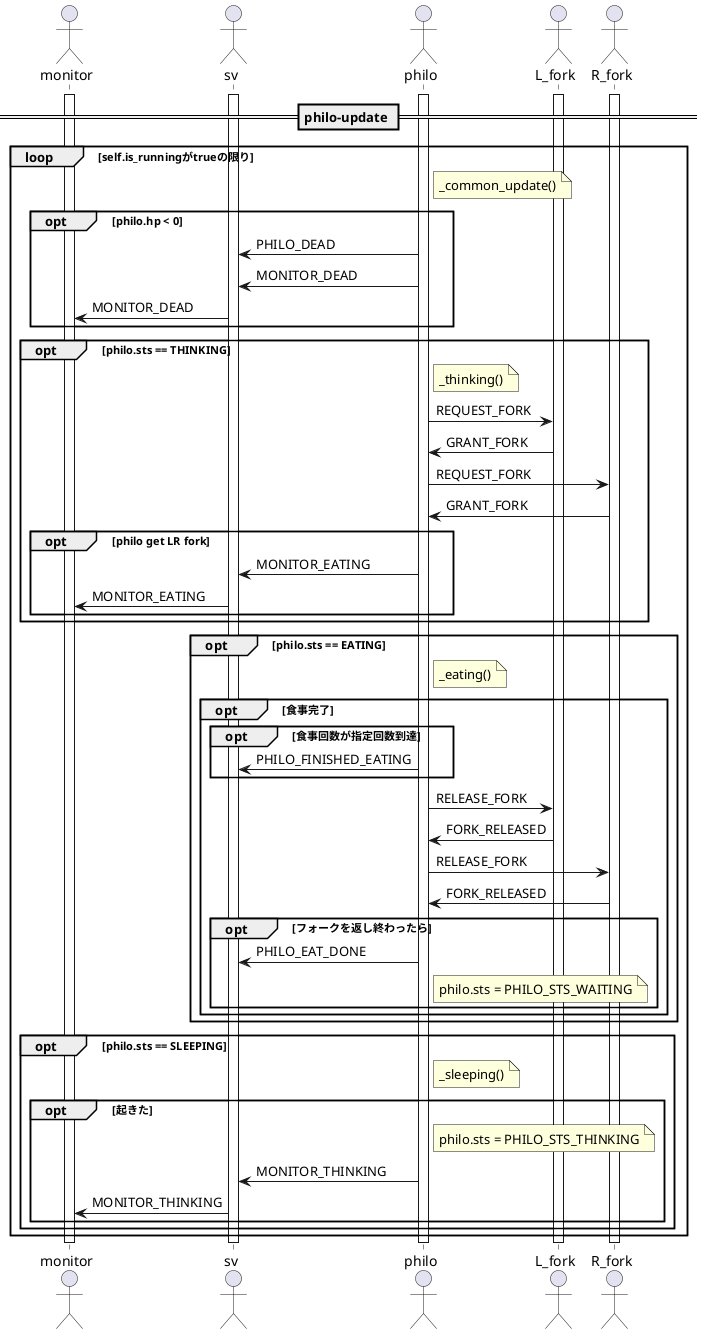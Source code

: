@startuml request-fork


actor monitor
actor sv
actor philo
actor L_fork
actor R_fork

== philo-update ==
activate monitor
activate sv
activate philo
activate L_fork
activate R_fork

loop self.is_runningがtrueの限り
	note right of philo
		_common_update()
	end note
	opt philo.hp < 0
		philo -> sv: PHILO_DEAD
		philo -> sv: MONITOR_DEAD 
		sv -> monitor: MONITOR_DEAD 
	end
	opt philo.sts == THINKING
		note right of philo
			_thinking()
		end note
		philo->L_fork: REQUEST_FORK
		L_fork->philo: GRANT_FORK
		philo->R_fork: REQUEST_FORK
		R_fork->philo: GRANT_FORK
		opt philo get LR fork
			philo->sv: MONITOR_EATING
			sv->monitor: MONITOR_EATING
		end
	end
	opt philo.sts == EATING 
		note right of philo
			_eating()
		end note
		opt 食事完了
			opt 食事回数が指定回数到達 
				philo->sv: PHILO_FINISHED_EATING
			end
			philo->L_fork: RELEASE_FORK
			L_fork->philo: FORK_RELEASED
			philo->R_fork: RELEASE_FORK
			R_fork->philo: FORK_RELEASED
			opt フォークを返し終わったら
			philo->sv: PHILO_EAT_DONE
				note right of philo
					philo.sts = PHILO_STS_WAITING
				end note
			end
		end
	end
	opt philo.sts == SLEEPING 
		note right of philo
			_sleeping()
		end note
		opt 起きた
			note right of philo
				philo.sts = PHILO_STS_THINKING
			end note
			philo -> sv: MONITOR_THINKING
			sv -> monitor: MONITOR_THINKING
		end
	end
end

deactivate monitor
deactivate sv
deactivate philo
deactivate L_fork
deactivate R_fork

@enduml